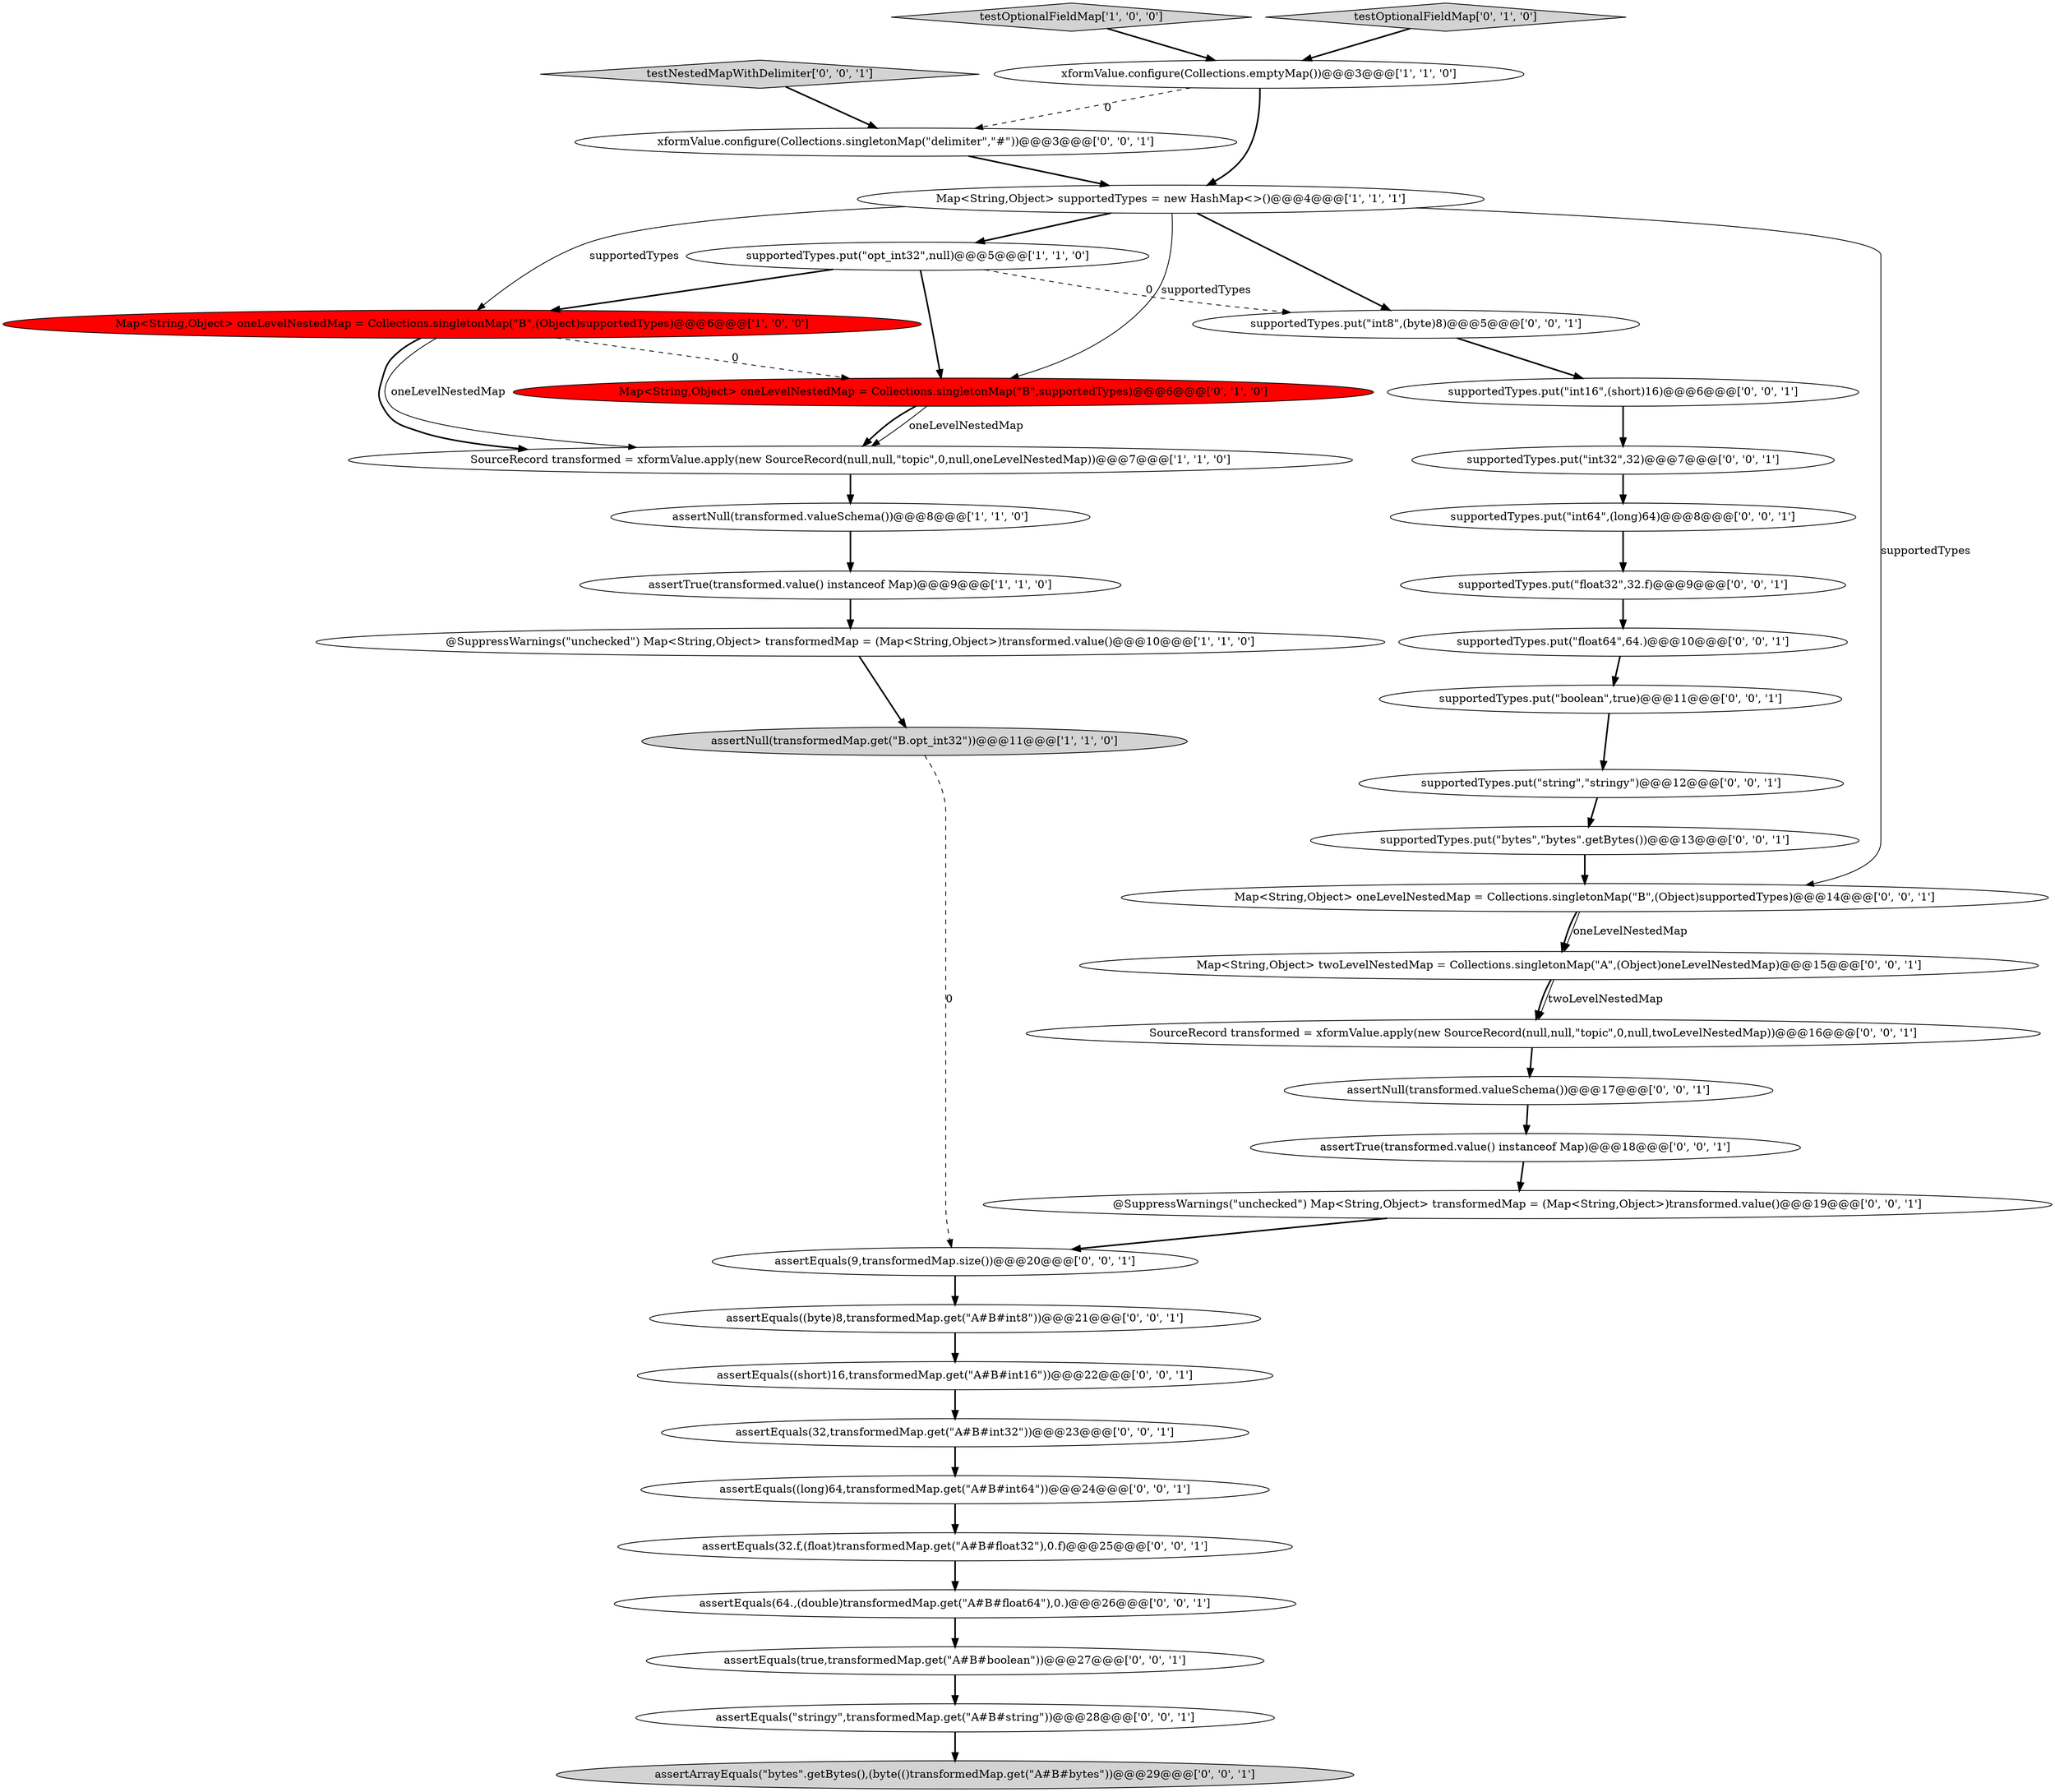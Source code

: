 digraph {
2 [style = filled, label = "supportedTypes.put(\"opt_int32\",null)@@@5@@@['1', '1', '0']", fillcolor = white, shape = ellipse image = "AAA0AAABBB1BBB"];
35 [style = filled, label = "assertEquals(64.,(double)transformedMap.get(\"A#B#float64\"),0.)@@@26@@@['0', '0', '1']", fillcolor = white, shape = ellipse image = "AAA0AAABBB3BBB"];
6 [style = filled, label = "testOptionalFieldMap['1', '0', '0']", fillcolor = lightgray, shape = diamond image = "AAA0AAABBB1BBB"];
20 [style = filled, label = "supportedTypes.put(\"int64\",(long)64)@@@8@@@['0', '0', '1']", fillcolor = white, shape = ellipse image = "AAA0AAABBB3BBB"];
14 [style = filled, label = "supportedTypes.put(\"int8\",(byte)8)@@@5@@@['0', '0', '1']", fillcolor = white, shape = ellipse image = "AAA0AAABBB3BBB"];
16 [style = filled, label = "assertNull(transformed.valueSchema())@@@17@@@['0', '0', '1']", fillcolor = white, shape = ellipse image = "AAA0AAABBB3BBB"];
22 [style = filled, label = "assertEquals((short)16,transformedMap.get(\"A#B#int16\"))@@@22@@@['0', '0', '1']", fillcolor = white, shape = ellipse image = "AAA0AAABBB3BBB"];
34 [style = filled, label = "assertEquals(true,transformedMap.get(\"A#B#boolean\"))@@@27@@@['0', '0', '1']", fillcolor = white, shape = ellipse image = "AAA0AAABBB3BBB"];
23 [style = filled, label = "assertArrayEquals(\"bytes\".getBytes(),(byte(()transformedMap.get(\"A#B#bytes\"))@@@29@@@['0', '0', '1']", fillcolor = lightgray, shape = ellipse image = "AAA0AAABBB3BBB"];
38 [style = filled, label = "assertEquals(\"stringy\",transformedMap.get(\"A#B#string\"))@@@28@@@['0', '0', '1']", fillcolor = white, shape = ellipse image = "AAA0AAABBB3BBB"];
3 [style = filled, label = "assertNull(transformedMap.get(\"B.opt_int32\"))@@@11@@@['1', '1', '0']", fillcolor = lightgray, shape = ellipse image = "AAA0AAABBB1BBB"];
11 [style = filled, label = "testOptionalFieldMap['0', '1', '0']", fillcolor = lightgray, shape = diamond image = "AAA0AAABBB2BBB"];
32 [style = filled, label = "supportedTypes.put(\"string\",\"stringy\")@@@12@@@['0', '0', '1']", fillcolor = white, shape = ellipse image = "AAA0AAABBB3BBB"];
17 [style = filled, label = "supportedTypes.put(\"float32\",32.f)@@@9@@@['0', '0', '1']", fillcolor = white, shape = ellipse image = "AAA0AAABBB3BBB"];
5 [style = filled, label = "SourceRecord transformed = xformValue.apply(new SourceRecord(null,null,\"topic\",0,null,oneLevelNestedMap))@@@7@@@['1', '1', '0']", fillcolor = white, shape = ellipse image = "AAA0AAABBB1BBB"];
13 [style = filled, label = "testNestedMapWithDelimiter['0', '0', '1']", fillcolor = lightgray, shape = diamond image = "AAA0AAABBB3BBB"];
28 [style = filled, label = "SourceRecord transformed = xformValue.apply(new SourceRecord(null,null,\"topic\",0,null,twoLevelNestedMap))@@@16@@@['0', '0', '1']", fillcolor = white, shape = ellipse image = "AAA0AAABBB3BBB"];
33 [style = filled, label = "assertEquals(9,transformedMap.size())@@@20@@@['0', '0', '1']", fillcolor = white, shape = ellipse image = "AAA0AAABBB3BBB"];
9 [style = filled, label = "assertNull(transformed.valueSchema())@@@8@@@['1', '1', '0']", fillcolor = white, shape = ellipse image = "AAA0AAABBB1BBB"];
36 [style = filled, label = "supportedTypes.put(\"bytes\",\"bytes\".getBytes())@@@13@@@['0', '0', '1']", fillcolor = white, shape = ellipse image = "AAA0AAABBB3BBB"];
1 [style = filled, label = "Map<String,Object> supportedTypes = new HashMap<>()@@@4@@@['1', '1', '1']", fillcolor = white, shape = ellipse image = "AAA0AAABBB1BBB"];
15 [style = filled, label = "assertEquals((byte)8,transformedMap.get(\"A#B#int8\"))@@@21@@@['0', '0', '1']", fillcolor = white, shape = ellipse image = "AAA0AAABBB3BBB"];
37 [style = filled, label = "supportedTypes.put(\"int32\",32)@@@7@@@['0', '0', '1']", fillcolor = white, shape = ellipse image = "AAA0AAABBB3BBB"];
4 [style = filled, label = "Map<String,Object> oneLevelNestedMap = Collections.singletonMap(\"B\",(Object)supportedTypes)@@@6@@@['1', '0', '0']", fillcolor = red, shape = ellipse image = "AAA1AAABBB1BBB"];
7 [style = filled, label = "assertTrue(transformed.value() instanceof Map)@@@9@@@['1', '1', '0']", fillcolor = white, shape = ellipse image = "AAA0AAABBB1BBB"];
21 [style = filled, label = "supportedTypes.put(\"float64\",64.)@@@10@@@['0', '0', '1']", fillcolor = white, shape = ellipse image = "AAA0AAABBB3BBB"];
31 [style = filled, label = "supportedTypes.put(\"int16\",(short)16)@@@6@@@['0', '0', '1']", fillcolor = white, shape = ellipse image = "AAA0AAABBB3BBB"];
0 [style = filled, label = "@SuppressWarnings(\"unchecked\") Map<String,Object> transformedMap = (Map<String,Object>)transformed.value()@@@10@@@['1', '1', '0']", fillcolor = white, shape = ellipse image = "AAA0AAABBB1BBB"];
30 [style = filled, label = "assertTrue(transformed.value() instanceof Map)@@@18@@@['0', '0', '1']", fillcolor = white, shape = ellipse image = "AAA0AAABBB3BBB"];
25 [style = filled, label = "assertEquals((long)64,transformedMap.get(\"A#B#int64\"))@@@24@@@['0', '0', '1']", fillcolor = white, shape = ellipse image = "AAA0AAABBB3BBB"];
10 [style = filled, label = "Map<String,Object> oneLevelNestedMap = Collections.singletonMap(\"B\",supportedTypes)@@@6@@@['0', '1', '0']", fillcolor = red, shape = ellipse image = "AAA1AAABBB2BBB"];
26 [style = filled, label = "assertEquals(32.f,(float)transformedMap.get(\"A#B#float32\"),0.f)@@@25@@@['0', '0', '1']", fillcolor = white, shape = ellipse image = "AAA0AAABBB3BBB"];
19 [style = filled, label = "xformValue.configure(Collections.singletonMap(\"delimiter\",\"#\"))@@@3@@@['0', '0', '1']", fillcolor = white, shape = ellipse image = "AAA0AAABBB3BBB"];
8 [style = filled, label = "xformValue.configure(Collections.emptyMap())@@@3@@@['1', '1', '0']", fillcolor = white, shape = ellipse image = "AAA0AAABBB1BBB"];
18 [style = filled, label = "Map<String,Object> twoLevelNestedMap = Collections.singletonMap(\"A\",(Object)oneLevelNestedMap)@@@15@@@['0', '0', '1']", fillcolor = white, shape = ellipse image = "AAA0AAABBB3BBB"];
24 [style = filled, label = "@SuppressWarnings(\"unchecked\") Map<String,Object> transformedMap = (Map<String,Object>)transformed.value()@@@19@@@['0', '0', '1']", fillcolor = white, shape = ellipse image = "AAA0AAABBB3BBB"];
29 [style = filled, label = "supportedTypes.put(\"boolean\",true)@@@11@@@['0', '0', '1']", fillcolor = white, shape = ellipse image = "AAA0AAABBB3BBB"];
12 [style = filled, label = "assertEquals(32,transformedMap.get(\"A#B#int32\"))@@@23@@@['0', '0', '1']", fillcolor = white, shape = ellipse image = "AAA0AAABBB3BBB"];
27 [style = filled, label = "Map<String,Object> oneLevelNestedMap = Collections.singletonMap(\"B\",(Object)supportedTypes)@@@14@@@['0', '0', '1']", fillcolor = white, shape = ellipse image = "AAA0AAABBB3BBB"];
0->3 [style = bold, label=""];
8->19 [style = dashed, label="0"];
31->37 [style = bold, label=""];
27->18 [style = bold, label=""];
30->24 [style = bold, label=""];
20->17 [style = bold, label=""];
5->9 [style = bold, label=""];
33->15 [style = bold, label=""];
3->33 [style = dashed, label="0"];
27->18 [style = solid, label="oneLevelNestedMap"];
37->20 [style = bold, label=""];
38->23 [style = bold, label=""];
7->0 [style = bold, label=""];
9->7 [style = bold, label=""];
2->10 [style = bold, label=""];
2->4 [style = bold, label=""];
28->16 [style = bold, label=""];
18->28 [style = bold, label=""];
15->22 [style = bold, label=""];
8->1 [style = bold, label=""];
24->33 [style = bold, label=""];
19->1 [style = bold, label=""];
13->19 [style = bold, label=""];
1->10 [style = solid, label="supportedTypes"];
21->29 [style = bold, label=""];
10->5 [style = bold, label=""];
36->27 [style = bold, label=""];
2->14 [style = dashed, label="0"];
18->28 [style = solid, label="twoLevelNestedMap"];
22->12 [style = bold, label=""];
29->32 [style = bold, label=""];
12->25 [style = bold, label=""];
16->30 [style = bold, label=""];
4->5 [style = solid, label="oneLevelNestedMap"];
6->8 [style = bold, label=""];
14->31 [style = bold, label=""];
25->26 [style = bold, label=""];
26->35 [style = bold, label=""];
1->4 [style = solid, label="supportedTypes"];
32->36 [style = bold, label=""];
11->8 [style = bold, label=""];
1->14 [style = bold, label=""];
1->2 [style = bold, label=""];
34->38 [style = bold, label=""];
10->5 [style = solid, label="oneLevelNestedMap"];
35->34 [style = bold, label=""];
4->10 [style = dashed, label="0"];
1->27 [style = solid, label="supportedTypes"];
4->5 [style = bold, label=""];
17->21 [style = bold, label=""];
}
